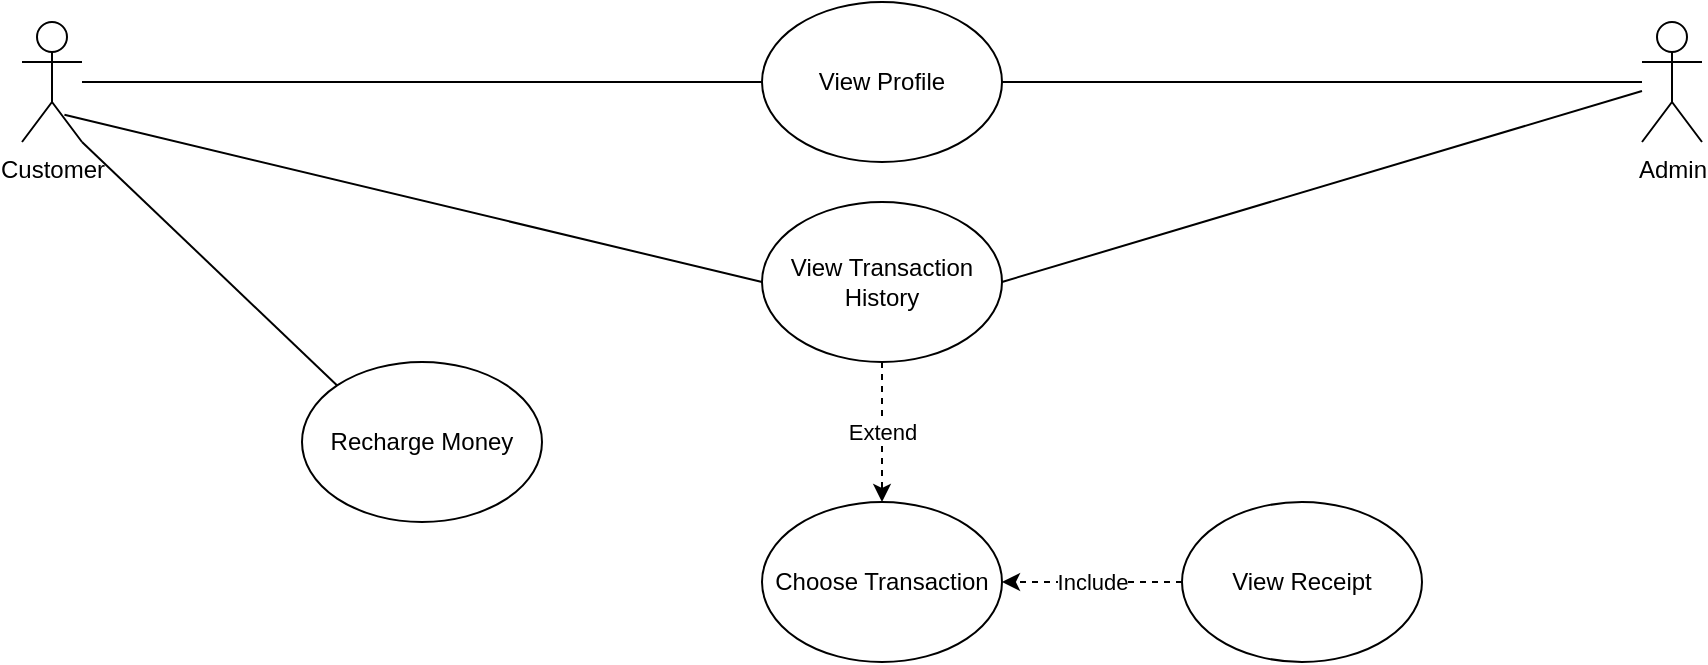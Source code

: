<mxfile version="20.6.2" type="device"><diagram name="Page-1" id="aHqRoYdn-siojkeFowp0"><mxGraphModel dx="1024" dy="601" grid="1" gridSize="10" guides="1" tooltips="1" connect="1" arrows="1" fold="1" page="1" pageScale="1" pageWidth="1169" pageHeight="1654" math="0" shadow="0"><root><mxCell id="0"/><mxCell id="1" parent="0"/><mxCell id="GyA3RTXnfG6FqV7IGmBn-3" value="Customer&lt;br&gt;" style="shape=umlActor;verticalLabelPosition=bottom;verticalAlign=top;html=1;" parent="1" vertex="1"><mxGeometry x="60" y="100" width="30" height="60" as="geometry"/></mxCell><mxCell id="GyA3RTXnfG6FqV7IGmBn-9" value="View Profile" style="ellipse;whiteSpace=wrap;html=1;" parent="1" vertex="1"><mxGeometry x="430" y="90" width="120" height="80" as="geometry"/></mxCell><mxCell id="GyA3RTXnfG6FqV7IGmBn-10" value="Recharge Money" style="ellipse;whiteSpace=wrap;html=1;" parent="1" vertex="1"><mxGeometry x="200" y="270" width="120" height="80" as="geometry"/></mxCell><mxCell id="R-7BkHA2UPSc0SGOzyIZ-1" value="" style="endArrow=none;html=1;rounded=0;entryX=0;entryY=0.5;entryDx=0;entryDy=0;" parent="1" source="GyA3RTXnfG6FqV7IGmBn-3" target="GyA3RTXnfG6FqV7IGmBn-9" edge="1"><mxGeometry width="50" height="50" relative="1" as="geometry"><mxPoint x="110" y="130" as="sourcePoint"/><mxPoint x="160" y="80" as="targetPoint"/></mxGeometry></mxCell><mxCell id="R-7BkHA2UPSc0SGOzyIZ-5" value="Choose Transaction" style="ellipse;whiteSpace=wrap;html=1;" parent="1" vertex="1"><mxGeometry x="430" y="340" width="120" height="80" as="geometry"/></mxCell><mxCell id="R-7BkHA2UPSc0SGOzyIZ-9" value="View Receipt" style="ellipse;whiteSpace=wrap;html=1;" parent="1" vertex="1"><mxGeometry x="640" y="340" width="120" height="80" as="geometry"/></mxCell><mxCell id="R-7BkHA2UPSc0SGOzyIZ-12" value="View Transaction History" style="ellipse;whiteSpace=wrap;html=1;" parent="1" vertex="1"><mxGeometry x="430" y="190" width="120" height="80" as="geometry"/></mxCell><mxCell id="R-7BkHA2UPSc0SGOzyIZ-15" value="Admin" style="shape=umlActor;verticalLabelPosition=bottom;verticalAlign=top;html=1;" parent="1" vertex="1"><mxGeometry x="870" y="100" width="30" height="60" as="geometry"/></mxCell><mxCell id="R-7BkHA2UPSc0SGOzyIZ-16" value="" style="endArrow=none;html=1;rounded=0;" parent="1" source="GyA3RTXnfG6FqV7IGmBn-9" target="R-7BkHA2UPSc0SGOzyIZ-15" edge="1"><mxGeometry width="50" height="50" relative="1" as="geometry"><mxPoint x="330" y="-80" as="sourcePoint"/><mxPoint x="380" y="-130" as="targetPoint"/></mxGeometry></mxCell><mxCell id="R-7BkHA2UPSc0SGOzyIZ-24" value="" style="endArrow=none;html=1;rounded=0;entryX=0;entryY=0;entryDx=0;entryDy=0;exitX=1;exitY=1;exitDx=0;exitDy=0;exitPerimeter=0;" parent="1" source="GyA3RTXnfG6FqV7IGmBn-3" target="GyA3RTXnfG6FqV7IGmBn-10" edge="1"><mxGeometry width="50" height="50" relative="1" as="geometry"><mxPoint x="220" y="240" as="sourcePoint"/><mxPoint x="400" y="220" as="targetPoint"/></mxGeometry></mxCell><mxCell id="R-7BkHA2UPSc0SGOzyIZ-25" value="" style="endArrow=none;html=1;rounded=0;exitX=1;exitY=0.5;exitDx=0;exitDy=0;" parent="1" source="R-7BkHA2UPSc0SGOzyIZ-12" target="R-7BkHA2UPSc0SGOzyIZ-15" edge="1"><mxGeometry width="50" height="50" relative="1" as="geometry"><mxPoint x="580" y="220" as="sourcePoint"/><mxPoint x="680" y="200" as="targetPoint"/></mxGeometry></mxCell><mxCell id="R-7BkHA2UPSc0SGOzyIZ-30" value="" style="endArrow=none;html=1;rounded=0;entryX=0;entryY=0.5;entryDx=0;entryDy=0;exitX=0.707;exitY=0.773;exitDx=0;exitDy=0;exitPerimeter=0;" parent="1" source="GyA3RTXnfG6FqV7IGmBn-3" target="R-7BkHA2UPSc0SGOzyIZ-12" edge="1"><mxGeometry width="50" height="50" relative="1" as="geometry"><mxPoint x="90" y="140" as="sourcePoint"/><mxPoint x="540" y="350" as="targetPoint"/></mxGeometry></mxCell><mxCell id="Y7ucPXuVIBgTpWYZsAlF-2" value="Extend" style="endArrow=classic;html=1;rounded=0;dashed=1;exitX=0.5;exitY=1;exitDx=0;exitDy=0;entryX=0.5;entryY=0;entryDx=0;entryDy=0;" parent="1" source="R-7BkHA2UPSc0SGOzyIZ-12" target="R-7BkHA2UPSc0SGOzyIZ-5" edge="1"><mxGeometry width="50" height="50" relative="1" as="geometry"><mxPoint x="690" y="300" as="sourcePoint"/><mxPoint x="510" y="360" as="targetPoint"/></mxGeometry></mxCell><mxCell id="Y7ucPXuVIBgTpWYZsAlF-3" value="Include" style="endArrow=classic;html=1;rounded=0;dashed=1;exitX=0;exitY=0.5;exitDx=0;exitDy=0;entryX=1;entryY=0.5;entryDx=0;entryDy=0;" parent="1" source="R-7BkHA2UPSc0SGOzyIZ-9" target="R-7BkHA2UPSc0SGOzyIZ-5" edge="1"><mxGeometry width="50" height="50" relative="1" as="geometry"><mxPoint x="585" y="270" as="sourcePoint"/><mxPoint x="600" y="400" as="targetPoint"/></mxGeometry></mxCell></root></mxGraphModel></diagram></mxfile>